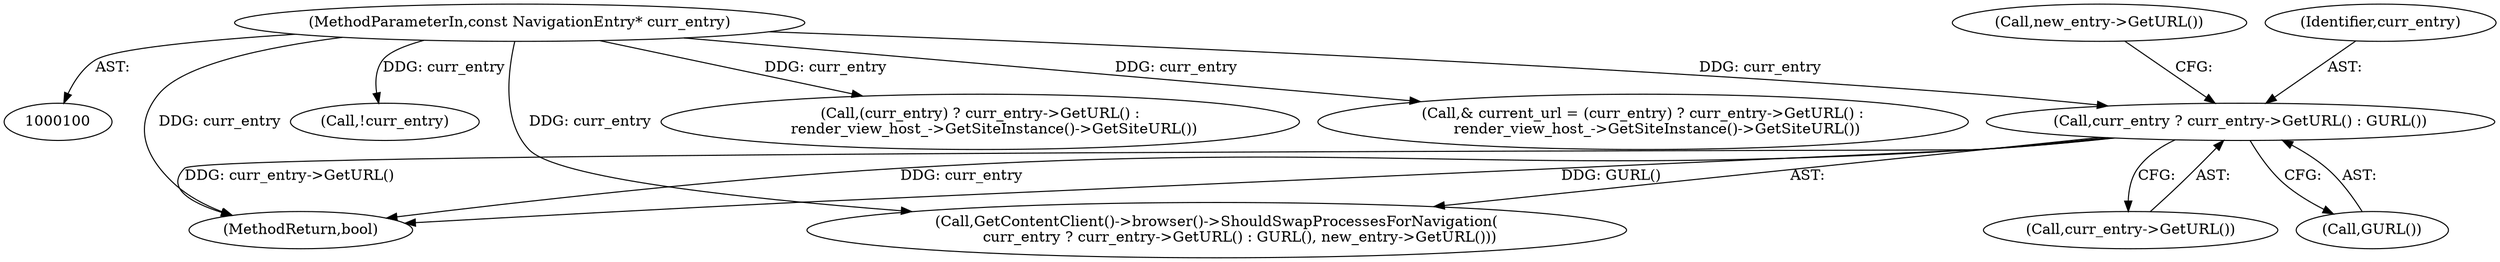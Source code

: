 digraph "0_Chrome_e9841fbdaf41b4a2baaa413f94d5c0197f9261f4_0@pointer" {
"1000142" [label="(Call,curr_entry ? curr_entry->GetURL() : GURL())"];
"1000101" [label="(MethodParameterIn,const NavigationEntry* curr_entry)"];
"1000151" [label="(Call,!curr_entry)"];
"1000141" [label="(Call,GetContentClient()->browser()->ShouldSwapProcessesForNavigation(\n          curr_entry ? curr_entry->GetURL() : GURL(), new_entry->GetURL()))"];
"1000144" [label="(Call,curr_entry->GetURL())"];
"1000146" [label="(Call,new_entry->GetURL())"];
"1000142" [label="(Call,curr_entry ? curr_entry->GetURL() : GURL())"];
"1000145" [label="(Call,GURL())"];
"1000101" [label="(MethodParameterIn,const NavigationEntry* curr_entry)"];
"1000109" [label="(Call,(curr_entry) ? curr_entry->GetURL() :\n      render_view_host_->GetSiteInstance()->GetSiteURL())"];
"1000107" [label="(Call,& current_url = (curr_entry) ? curr_entry->GetURL() :\n      render_view_host_->GetSiteInstance()->GetSiteURL())"];
"1000143" [label="(Identifier,curr_entry)"];
"1000163" [label="(MethodReturn,bool)"];
"1000142" -> "1000141"  [label="AST: "];
"1000142" -> "1000144"  [label="CFG: "];
"1000142" -> "1000145"  [label="CFG: "];
"1000143" -> "1000142"  [label="AST: "];
"1000144" -> "1000142"  [label="AST: "];
"1000145" -> "1000142"  [label="AST: "];
"1000146" -> "1000142"  [label="CFG: "];
"1000142" -> "1000163"  [label="DDG: curr_entry->GetURL()"];
"1000142" -> "1000163"  [label="DDG: curr_entry"];
"1000142" -> "1000163"  [label="DDG: GURL()"];
"1000101" -> "1000142"  [label="DDG: curr_entry"];
"1000101" -> "1000100"  [label="AST: "];
"1000101" -> "1000163"  [label="DDG: curr_entry"];
"1000101" -> "1000107"  [label="DDG: curr_entry"];
"1000101" -> "1000109"  [label="DDG: curr_entry"];
"1000101" -> "1000141"  [label="DDG: curr_entry"];
"1000101" -> "1000151"  [label="DDG: curr_entry"];
}
